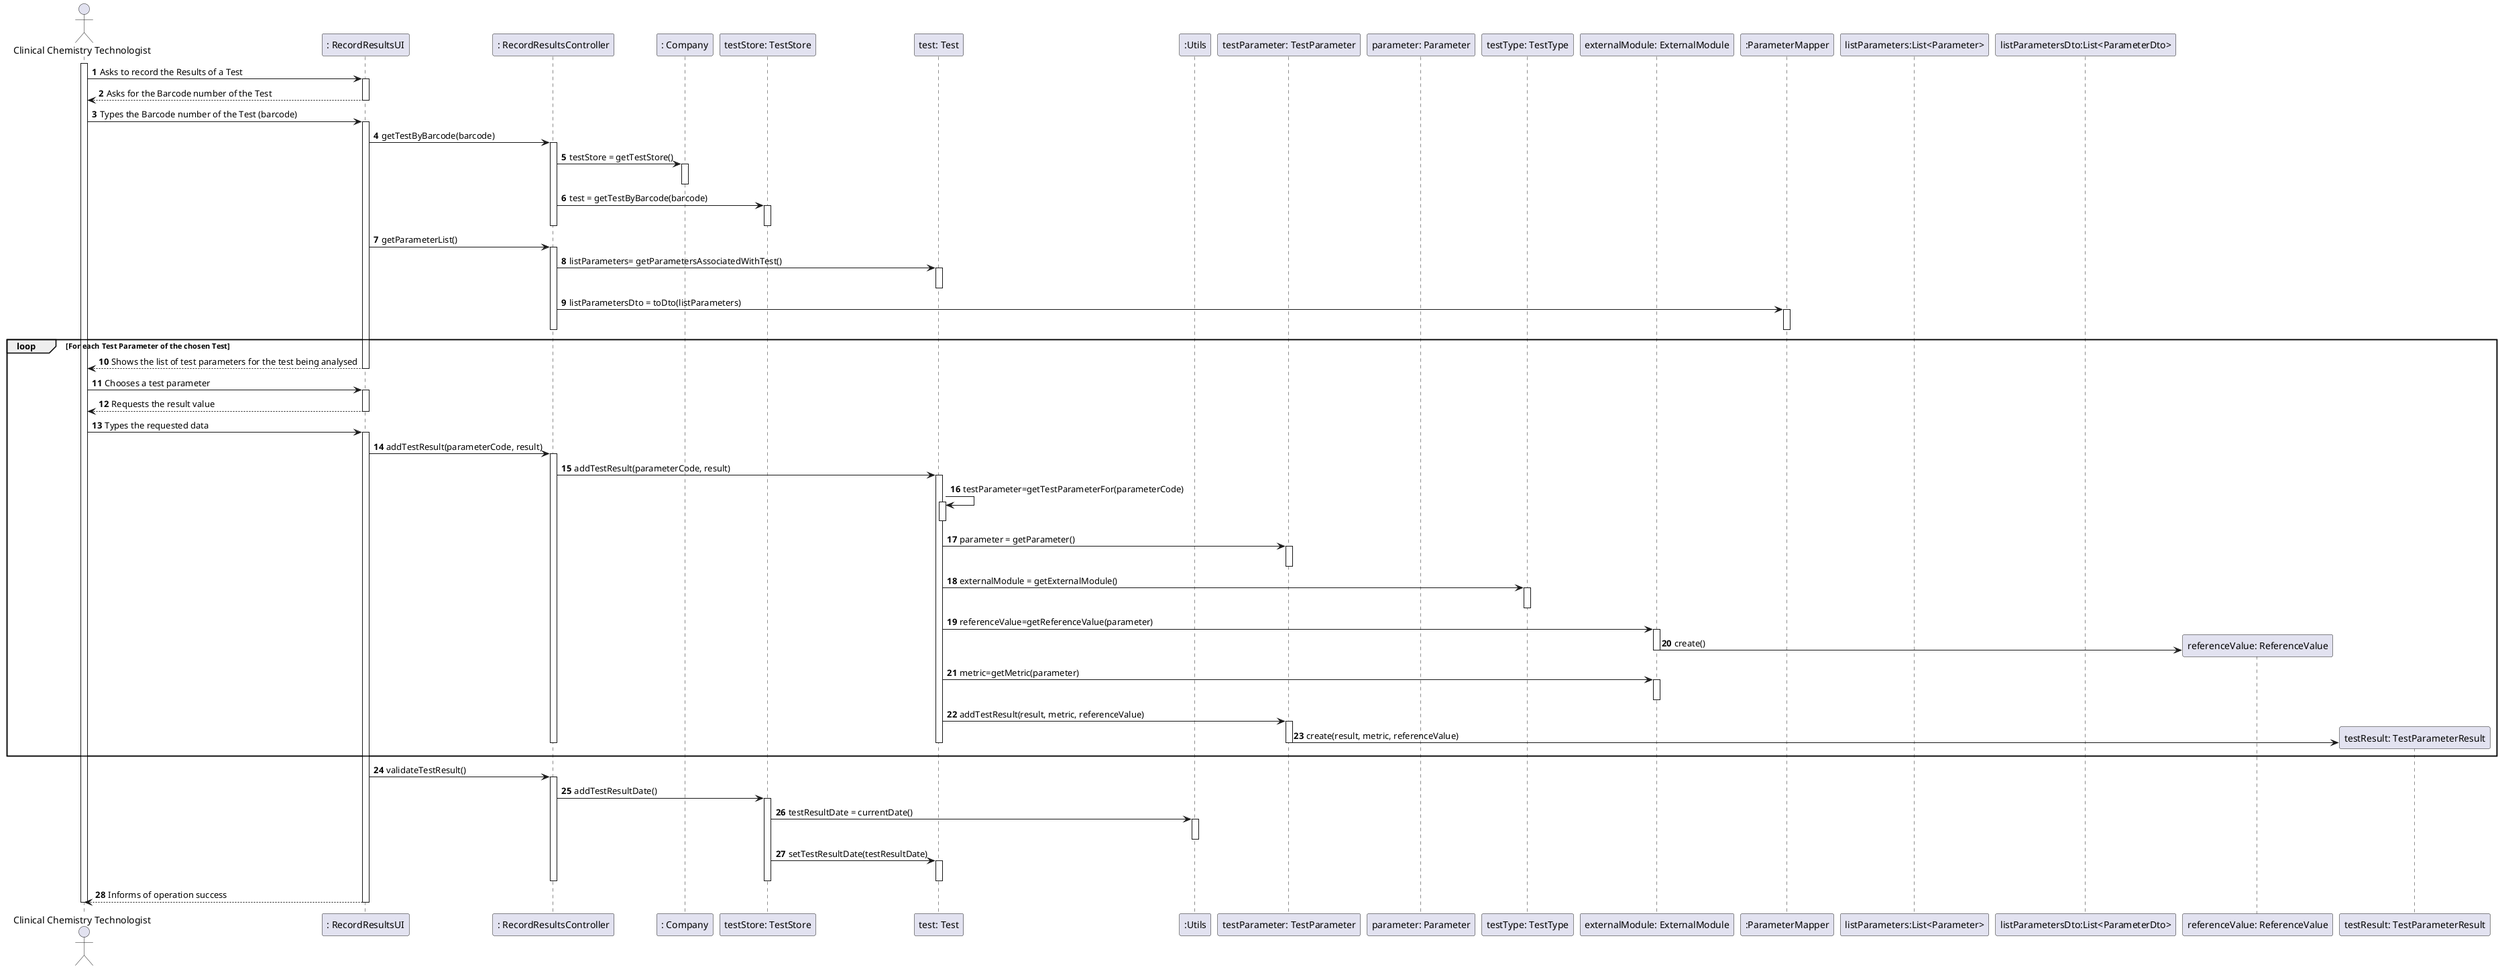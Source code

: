 @startuml

actor "Clinical Chemistry Technologist" as CHEMTEC
participant ": RecordResultsUI" as UI
participant ": RecordResultsController" as CONTROL
participant ": Company" as COMPANY
participant "testStore: TestStore" as STORE
participant "test: Test" as TEST
participant ":Utils" as UTILS
participant "testParameter: TestParameter" as TESTPARAM
participant "parameter: Parameter" as PARAM
participant "testType: TestType" as TYPE
participant "externalModule: ExternalModule" as EXTMOD
participant ":ParameterMapper" as pMp
participant "listParameters:List<Parameter>"
participant "listParametersDto:List<ParameterDto>" as pDto
autonumber

activate CHEMTEC

CHEMTEC -> UI: Asks to record the Results of a Test
activate UI

UI --> CHEMTEC: Asks for the Barcode number of the Test
deactivate UI

CHEMTEC -> UI: Types the Barcode number of the Test (barcode)
activate UI

    UI -> CONTROL: getTestByBarcode(barcode)
    activate CONTROL

        CONTROL -> COMPANY: testStore = getTestStore()
        activate COMPANY
        deactivate COMPANY

        CONTROL -> STORE: test = getTestByBarcode(barcode)
        activate STORE
        deactivate STORE

    deactivate CONTROL
    UI -> CONTROL: getParameterList()
    activate CONTROL
    CONTROL -> TEST: listParameters= getParametersAssociatedWithTest()
    activate TEST
    deactivate TEST
    CONTROL -> pMp: listParametersDto = toDto(listParameters)
    activate pMp
    deactivate pMp
    deactivate CONTROL

loop For each Test Parameter of the chosen Test

    UI --> CHEMTEC: Shows the list of test parameters for the test being analysed
    deactivate UI

    CHEMTEC -> UI: Chooses a test parameter
    activate UI

    UI --> CHEMTEC: Requests the result value
    deactivate UI

    CHEMTEC -> UI: Types the requested data
    activate UI

        UI -> CONTROL: addTestResult(parameterCode, result)
        activate CONTROL

            CONTROL -> TEST: addTestResult(parameterCode, result)
            activate TEST

                TEST -> TEST: testParameter=getTestParameterFor(parameterCode)
                activate TEST
                deactivate TEST

                TEST -> TESTPARAM: parameter = getParameter()
                activate TESTPARAM
                deactivate TESTPARAM

                TEST -> TYPE: externalModule = getExternalModule()
                activate TYPE
                deactivate TYPE



                    TEST -> EXTMOD:referenceValue=getReferenceValue(parameter)
                    activate EXTMOD

                        create participant "referenceValue: ReferenceValue" as REFVALUE
                        EXTMOD -> REFVALUE: create()

                    deactivate EXTMOD
                    TEST -> EXTMOD:metric=getMetric(parameter)
                         activate EXTMOD
                         deactivate EXTMOD


                TEST -> TESTPARAM: addTestResult(result, metric, referenceValue)
                activate TESTPARAM

                    create participant "testResult: TestParameterResult" as RESULT
                    TESTPARAM -> RESULT: create(result, metric, referenceValue)

                deactivate TESTPARAM

            deactivate TEST

        deactivate CONTROL

    end

    UI -> CONTROL: validateTestResult()
    activate CONTROL

        CONTROL -> STORE: addTestResultDate()
        activate STORE

            STORE -> UTILS: testResultDate = currentDate()
            activate UTILS
            deactivate UTILS

            STORE -> TEST: setTestResultDate(testResultDate)
            activate TEST
            deactivate TEST

        deactivate STORE

    deactivate CONTROL

UI --> CHEMTEC: Informs of operation success
deactivate UI

deactivate CHEMTEC

@enduml